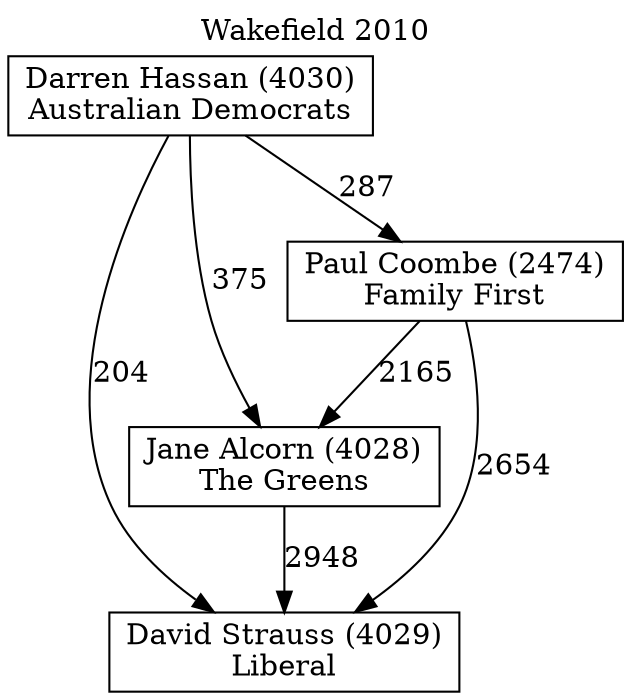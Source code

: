 // House preference flow
digraph "David Strauss (4029)_Wakefield_2010" {
	graph [label="Wakefield 2010" labelloc=t mclimit=10]
	node [shape=box]
	"David Strauss (4029)" [label="David Strauss (4029)
Liberal"]
	"Jane Alcorn (4028)" [label="Jane Alcorn (4028)
The Greens"]
	"Paul Coombe (2474)" [label="Paul Coombe (2474)
Family First"]
	"Darren Hassan (4030)" [label="Darren Hassan (4030)
Australian Democrats"]
	"Jane Alcorn (4028)" -> "David Strauss (4029)" [label=2948]
	"Paul Coombe (2474)" -> "Jane Alcorn (4028)" [label=2165]
	"Darren Hassan (4030)" -> "Paul Coombe (2474)" [label=287]
	"Paul Coombe (2474)" -> "David Strauss (4029)" [label=2654]
	"Darren Hassan (4030)" -> "David Strauss (4029)" [label=204]
	"Darren Hassan (4030)" -> "Jane Alcorn (4028)" [label=375]
}
